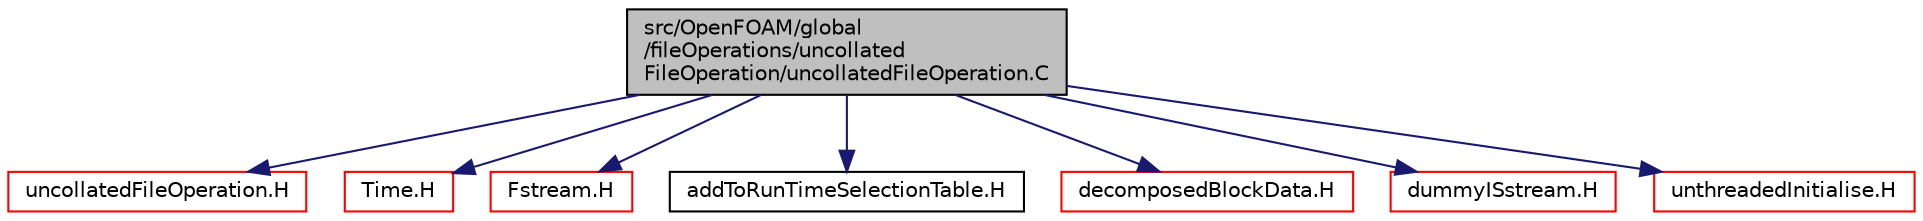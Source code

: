 digraph "src/OpenFOAM/global/fileOperations/uncollatedFileOperation/uncollatedFileOperation.C"
{
  bgcolor="transparent";
  edge [fontname="Helvetica",fontsize="10",labelfontname="Helvetica",labelfontsize="10"];
  node [fontname="Helvetica",fontsize="10",shape=record];
  Node1 [label="src/OpenFOAM/global\l/fileOperations/uncollated\lFileOperation/uncollatedFileOperation.C",height=0.2,width=0.4,color="black", fillcolor="grey75", style="filled" fontcolor="black"];
  Node1 -> Node2 [color="midnightblue",fontsize="10",style="solid",fontname="Helvetica"];
  Node2 [label="uncollatedFileOperation.H",height=0.2,width=0.4,color="red",URL="$uncollatedFileOperation_8H.html"];
  Node1 -> Node3 [color="midnightblue",fontsize="10",style="solid",fontname="Helvetica"];
  Node3 [label="Time.H",height=0.2,width=0.4,color="red",URL="$Time_8H.html"];
  Node1 -> Node4 [color="midnightblue",fontsize="10",style="solid",fontname="Helvetica"];
  Node4 [label="Fstream.H",height=0.2,width=0.4,color="red",URL="$Fstream_8H.html",tooltip="Input/output from file streams. "];
  Node1 -> Node5 [color="midnightblue",fontsize="10",style="solid",fontname="Helvetica"];
  Node5 [label="addToRunTimeSelectionTable.H",height=0.2,width=0.4,color="black",URL="$addToRunTimeSelectionTable_8H.html",tooltip="Macros for easy insertion into run-time selection tables. "];
  Node1 -> Node6 [color="midnightblue",fontsize="10",style="solid",fontname="Helvetica"];
  Node6 [label="decomposedBlockData.H",height=0.2,width=0.4,color="red",URL="$decomposedBlockData_8H.html"];
  Node1 -> Node7 [color="midnightblue",fontsize="10",style="solid",fontname="Helvetica"];
  Node7 [label="dummyISstream.H",height=0.2,width=0.4,color="red",URL="$dummyISstream_8H.html"];
  Node1 -> Node8 [color="midnightblue",fontsize="10",style="solid",fontname="Helvetica"];
  Node8 [label="unthreadedInitialise.H",height=0.2,width=0.4,color="red",URL="$unthreadedInitialise_8H.html"];
}
